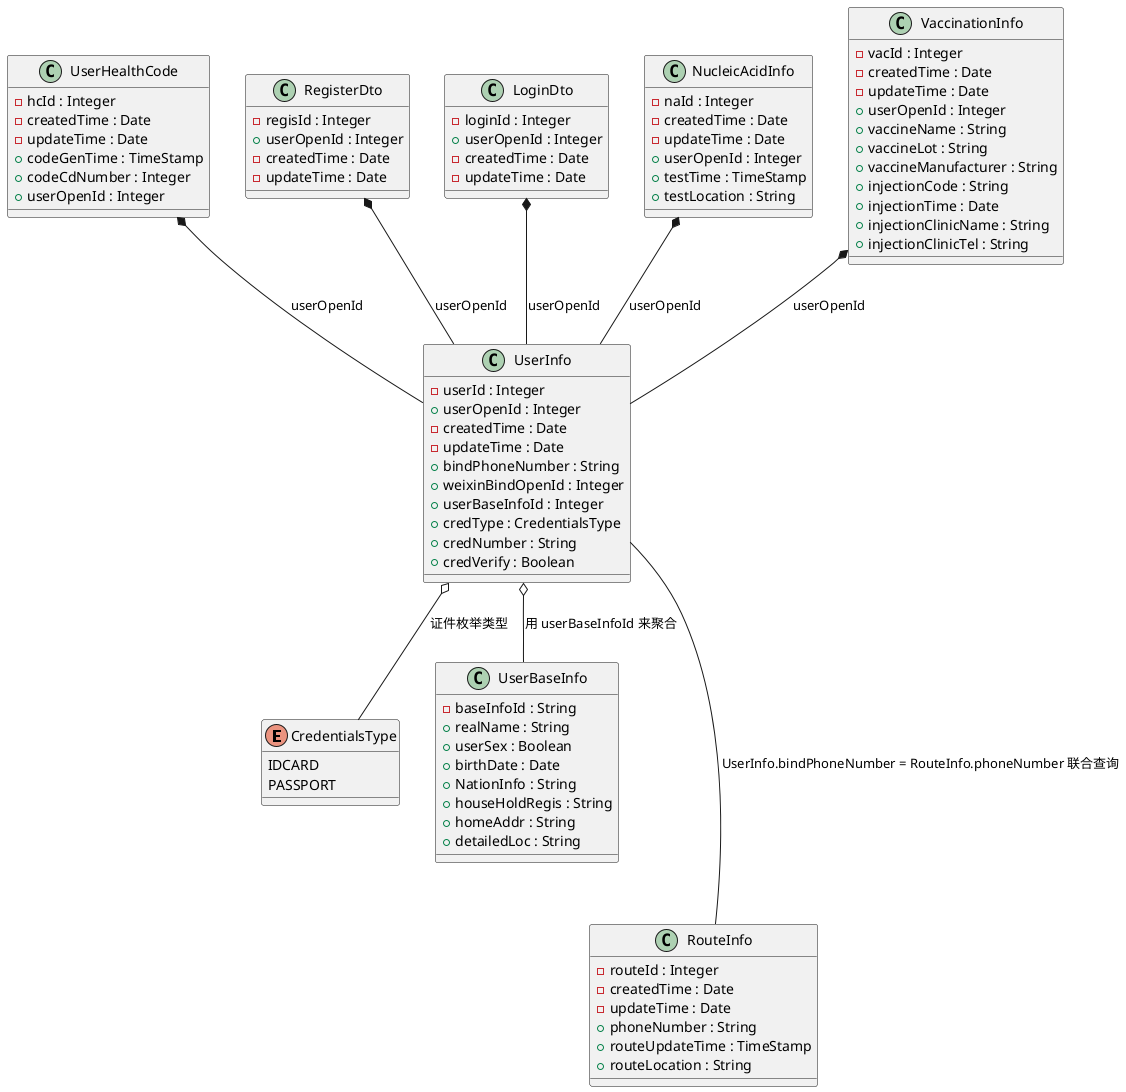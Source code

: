     @startuml

' 证件类型
enum CredentialsType {
    IDCARD
    PASSPORT
}
UserInfo o-- CredentialsType : 证件枚举类型
    ' 个人信息
class UserInfo{
        - userId : Integer
        + userOpenId : Integer
        - createdTime : Date
        - updateTime : Date
        + bindPhoneNumber : String
        + weixinBindOpenId : Integer
        + userBaseInfoId : Integer
        + credType : CredentialsType
        + credNumber : String
        + credVerify : Boolean
}

' 这些信息 userBaseInfoId聚合即可
class UserBaseInfo{
        - baseInfoId : String
        + realName : String
        + userSex : Boolean
        + birthDate : Date
        + NationInfo : String
        + houseHoldRegis : String
        + homeAddr : String
        + detailedLoc : String
}

UserInfo o-- UserBaseInfo : 用 userBaseInfoId 来聚合

' 健康码生成
class UserHealthCode {
    - hcId : Integer
    - createdTime : Date
    - updateTime : Date
    + codeGenTime : TimeStamp
    + codeCdNumber : Integer
    + userOpenId : Integer
}

UserHealthCode *-- UserInfo : userOpenId

class RegisterDto {
        - regisId : Integer
        + userOpenId : Integer
        - createdTime : Date
        - updateTime : Date
}
RegisterDto *-- UserInfo : userOpenId

class LoginDto {
        - loginId : Integer
        + userOpenId : Integer
        - createdTime : Date
        - updateTime : Date
}
LoginDto *-- UserInfo : userOpenId

' 行程卡
class RouteInfo {
    - routeId : Integer
    - createdTime : Date
    - updateTime : Date
    + phoneNumber : String
    ' 精确时间，年月日，时分秒
    + routeUpdateTime : TimeStamp
    ' 到访地点, 精确到 国，省，市，区，县
    + routeLocation : String
}

UserInfo --- RouteInfo : UserInfo.bindPhoneNumber = RouteInfo.phoneNumber 联合查询


class NucleicAcidInfo {
    - naId : Integer
    - createdTime : Date
    - updateTime : Date
    + userOpenId : Integer
    + testTime : TimeStamp
    + testLocation : String
}

NucleicAcidInfo *-- UserInfo : userOpenId


class VaccinationInfo {
    - vacId : Integer
    - createdTime : Date
    - updateTime : Date
    + userOpenId : Integer
    + vaccineName : String
    + vaccineLot : String
    + vaccineManufacturer : String
    + injectionCode : String
    + injectionTime : Date
    + injectionClinicName : String
    + injectionClinicTel : String
}

VaccinationInfo *-- UserInfo : userOpenId

@enduml